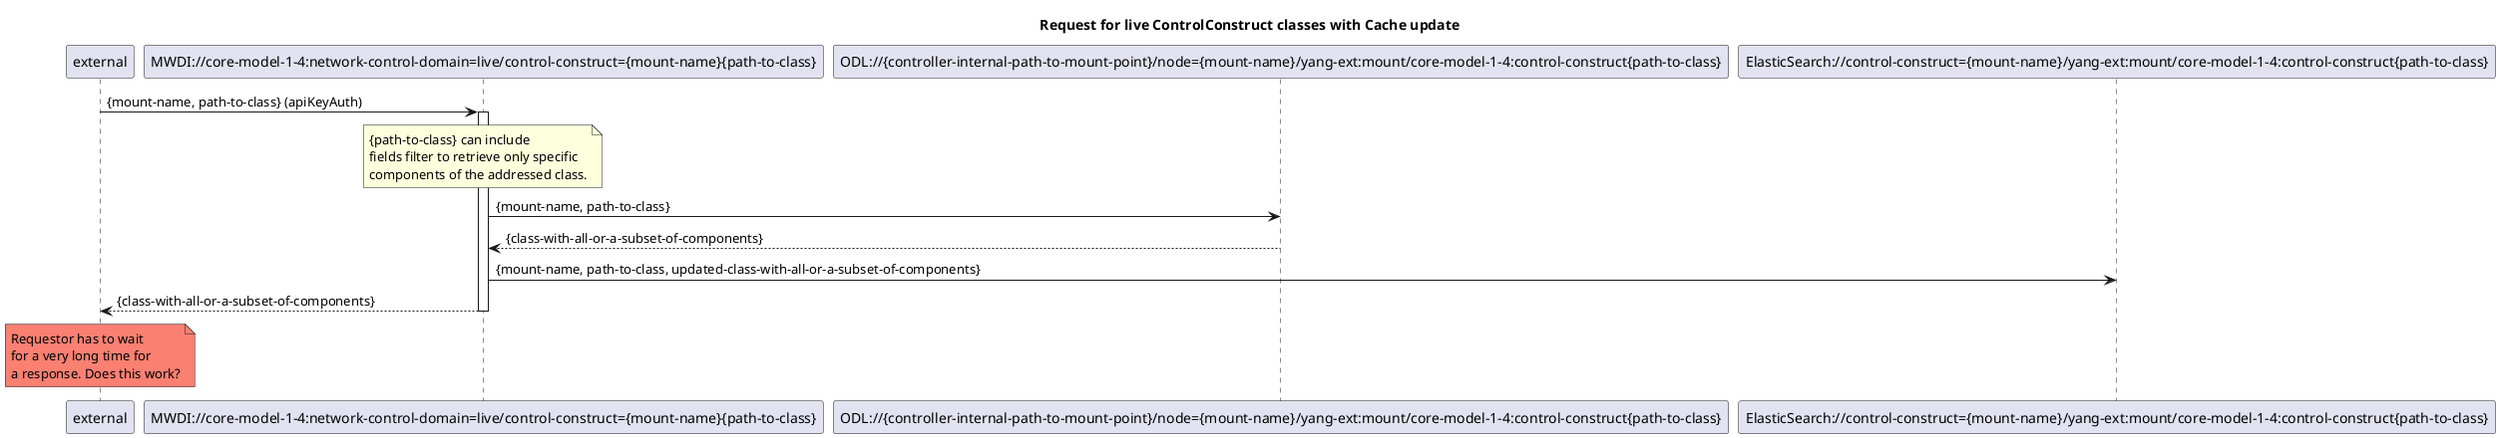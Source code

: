 @startuml 500_LiveRessourcePathWithCacheUpdate
skinparam responseMessageBelowArrow true

title Request for live ControlConstruct classes with Cache update

participant "external" as requestor
participant "MWDI://core-model-1-4:network-control-domain=live/control-construct={mount-name}{path-to-class}" as LiveControlConstructClass
participant "ODL://{controller-internal-path-to-mount-point}/node={mount-name}/yang-ext:mount/core-model-1-4:control-construct{path-to-class}" as OdlControlConstructClass
participant "ElasticSearch://control-construct={mount-name}/yang-ext:mount/core-model-1-4:control-construct{path-to-class}" as EsControlConstructClass

requestor -> LiveControlConstructClass: {mount-name, path-to-class} (apiKeyAuth)
activate LiveControlConstructClass

note over LiveControlConstructClass: {path-to-class} can include \nfields filter to retrieve only specific \ncomponents of the addressed class.
LiveControlConstructClass -> OdlControlConstructClass: {mount-name, path-to-class}
OdlControlConstructClass --> LiveControlConstructClass: {class-with-all-or-a-subset-of-components}

LiveControlConstructClass -> EsControlConstructClass: {mount-name, path-to-class, updated-class-with-all-or-a-subset-of-components}

LiveControlConstructClass --> requestor: {class-with-all-or-a-subset-of-components}
deactivate LiveControlConstructClass

skinparam NoteBackgroundColor salmon
note over requestor: Requestor has to wait \nfor a very long time for \na response. Does this work?
skinparam NoteBackgroundColor default

@enduml



